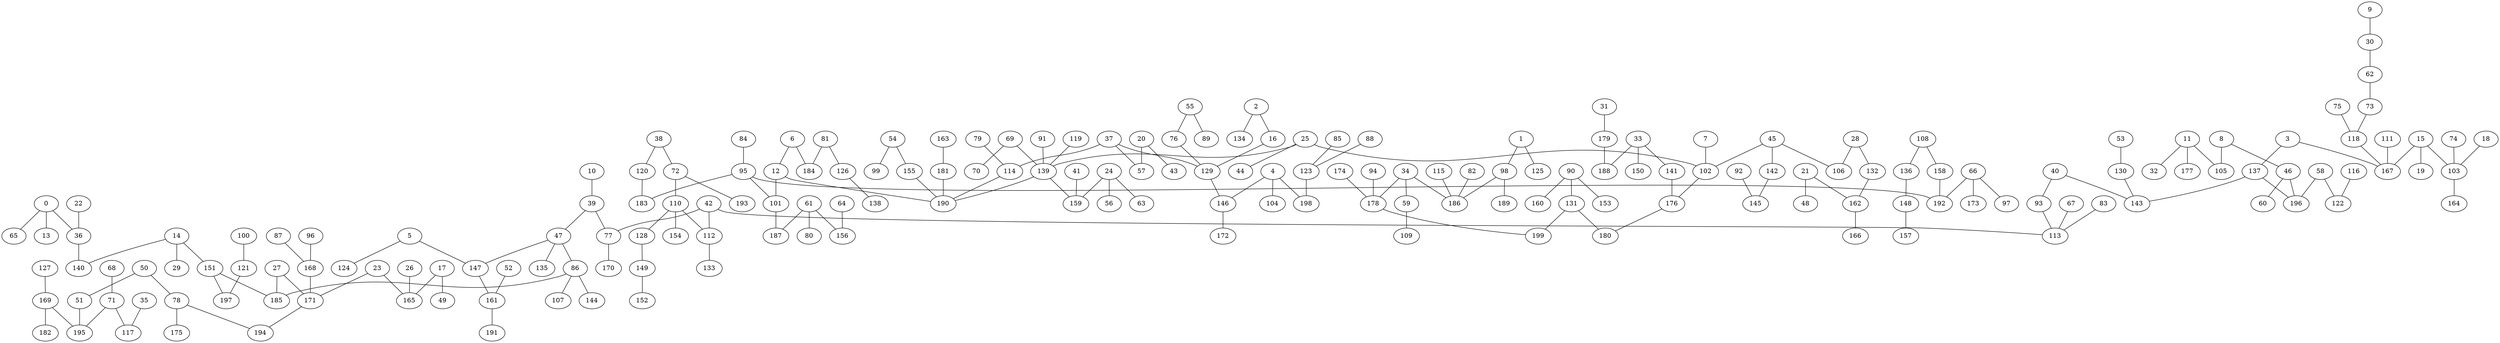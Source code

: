 graph {
0  [Label = "0 (0.00)"]
1  [Label = "1 (0.00)"]
2  [Label = "2 (0.00)"]
3  [Label = "3 (0.00)"]
4  [Label = "4 (0.00)"]
5  [Label = "5 (0.00)"]
6  [Label = "6 (0.00)"]
7  [Label = "7 (0.00)"]
8  [Label = "8 (0.00)"]
9  [Label = "9 (0.00)"]
10  [Label = "10 (0.00)"]
11  [Label = "11 (0.00)"]
12  [Label = "12 (0.00)"]
13  [Label = "13 (0.00)"]
14  [Label = "14 (0.00)"]
15  [Label = "15 (0.00)"]
16  [Label = "16 (0.00)"]
17  [Label = "17 (0.00)"]
18  [Label = "18 (0.00)"]
19  [Label = "19 (0.00)"]
20  [Label = "20 (0.00)"]
21  [Label = "21 (0.00)"]
22  [Label = "22 (0.00)"]
23  [Label = "23 (0.00)"]
24  [Label = "24 (0.00)"]
25  [Label = "25 (0.00)"]
26  [Label = "26 (0.00)"]
27  [Label = "27 (0.00)"]
28  [Label = "28 (0.00)"]
29  [Label = "29 (0.00)"]
30  [Label = "30 (0.00)"]
31  [Label = "31 (0.00)"]
32  [Label = "32 (0.00)"]
33  [Label = "33 (0.00)"]
34  [Label = "34 (0.00)"]
35  [Label = "35 (0.00)"]
36  [Label = "36 (0.00)"]
37  [Label = "37 (0.00)"]
38  [Label = "38 (0.00)"]
39  [Label = "39 (0.00)"]
40  [Label = "40 (0.00)"]
41  [Label = "41 (0.00)"]
42  [Label = "42 (0.00)"]
43  [Label = "43 (0.00)"]
44  [Label = "44 (0.00)"]
45  [Label = "45 (0.00)"]
46  [Label = "46 (0.00)"]
47  [Label = "47 (0.00)"]
48  [Label = "48 (0.00)"]
49  [Label = "49 (0.00)"]
50  [Label = "50 (0.00)"]
51  [Label = "51 (0.00)"]
52  [Label = "52 (0.00)"]
53  [Label = "53 (0.00)"]
54  [Label = "54 (0.00)"]
55  [Label = "55 (0.00)"]
56  [Label = "56 (0.00)"]
57  [Label = "57 (0.00)"]
58  [Label = "58 (0.00)"]
59  [Label = "59 (0.00)"]
60  [Label = "60 (0.00)"]
61  [Label = "61 (0.00)"]
62  [Label = "62 (0.00)"]
63  [Label = "63 (0.00)"]
64  [Label = "64 (0.00)"]
65  [Label = "65 (0.00)"]
66  [Label = "66 (0.00)"]
67  [Label = "67 (0.00)"]
68  [Label = "68 (0.00)"]
69  [Label = "69 (0.00)"]
70  [Label = "70 (0.00)"]
71  [Label = "71 (0.00)"]
72  [Label = "72 (0.00)"]
73  [Label = "73 (0.00)"]
74  [Label = "74 (0.00)"]
75  [Label = "75 (0.00)"]
76  [Label = "76 (0.00)"]
77  [Label = "77 (0.00)"]
78  [Label = "78 (0.00)"]
79  [Label = "79 (0.00)"]
80  [Label = "80 (0.00)"]
81  [Label = "81 (0.00)"]
82  [Label = "82 (0.00)"]
83  [Label = "83 (0.00)"]
84  [Label = "84 (0.00)"]
85  [Label = "85 (0.00)"]
86  [Label = "86 (0.00)"]
87  [Label = "87 (0.00)"]
88  [Label = "88 (0.00)"]
89  [Label = "89 (0.00)"]
90  [Label = "90 (0.00)"]
91  [Label = "91 (0.00)"]
92  [Label = "92 (0.00)"]
93  [Label = "93 (0.00)"]
94  [Label = "94 (0.00)"]
95  [Label = "95 (0.00)"]
96  [Label = "96 (0.00)"]
97  [Label = "97 (0.00)"]
98  [Label = "98 (0.00)"]
99  [Label = "99 (0.00)"]
100  [Label = "100 (0.00)"]
101  [Label = "101 (0.00)"]
102  [Label = "102 (0.00)"]
103  [Label = "103 (0.00)"]
104  [Label = "104 (0.00)"]
105  [Label = "105 (0.00)"]
106  [Label = "106 (0.00)"]
107  [Label = "107 (0.00)"]
108  [Label = "108 (0.00)"]
109  [Label = "109 (0.00)"]
110  [Label = "110 (0.00)"]
111  [Label = "111 (0.00)"]
112  [Label = "112 (0.00)"]
113  [Label = "113 (0.00)"]
114  [Label = "114 (0.00)"]
115  [Label = "115 (0.00)"]
116  [Label = "116 (0.00)"]
117  [Label = "117 (0.00)"]
118  [Label = "118 (0.00)"]
119  [Label = "119 (0.00)"]
120  [Label = "120 (0.00)"]
121  [Label = "121 (0.00)"]
122  [Label = "122 (0.00)"]
123  [Label = "123 (0.00)"]
124  [Label = "124 (0.00)"]
125  [Label = "125 (0.00)"]
126  [Label = "126 (0.00)"]
127  [Label = "127 (0.00)"]
128  [Label = "128 (0.00)"]
129  [Label = "129 (0.00)"]
130  [Label = "130 (0.00)"]
131  [Label = "131 (0.00)"]
132  [Label = "132 (0.00)"]
133  [Label = "133 (0.00)"]
134  [Label = "134 (0.00)"]
135  [Label = "135 (0.00)"]
136  [Label = "136 (0.00)"]
137  [Label = "137 (0.00)"]
138  [Label = "138 (0.00)"]
139  [Label = "139 (0.00)"]
140  [Label = "140 (0.00)"]
141  [Label = "141 (0.00)"]
142  [Label = "142 (0.00)"]
143  [Label = "143 (0.00)"]
144  [Label = "144 (0.00)"]
145  [Label = "145 (0.00)"]
146  [Label = "146 (0.00)"]
147  [Label = "147 (0.00)"]
148  [Label = "148 (0.00)"]
149  [Label = "149 (0.00)"]
150  [Label = "150 (0.00)"]
151  [Label = "151 (0.00)"]
152  [Label = "152 (0.00)"]
153  [Label = "153 (0.00)"]
154  [Label = "154 (0.00)"]
155  [Label = "155 (0.00)"]
156  [Label = "156 (0.00)"]
157  [Label = "157 (0.00)"]
158  [Label = "158 (0.00)"]
159  [Label = "159 (0.00)"]
160  [Label = "160 (0.00)"]
161  [Label = "161 (0.00)"]
162  [Label = "162 (0.00)"]
163  [Label = "163 (0.00)"]
164  [Label = "164 (0.00)"]
165  [Label = "165 (0.00)"]
166  [Label = "166 (0.00)"]
167  [Label = "167 (0.00)"]
168  [Label = "168 (0.00)"]
169  [Label = "169 (0.00)"]
170  [Label = "170 (0.00)"]
171  [Label = "171 (0.00)"]
172  [Label = "172 (0.00)"]
173  [Label = "173 (0.00)"]
174  [Label = "174 (0.00)"]
175  [Label = "175 (0.00)"]
176  [Label = "176 (0.00)"]
177  [Label = "177 (0.00)"]
178  [Label = "178 (0.00)"]
179  [Label = "179 (0.00)"]
180  [Label = "180 (0.00)"]
181  [Label = "181 (0.00)"]
182  [Label = "182 (0.00)"]
183  [Label = "183 (0.00)"]
184  [Label = "184 (0.00)"]
185  [Label = "185 (0.00)"]
186  [Label = "186 (0.00)"]
187  [Label = "187 (0.00)"]
188  [Label = "188 (0.00)"]
189  [Label = "189 (0.00)"]
190  [Label = "190 (0.00)"]
191  [Label = "191 (0.00)"]
192  [Label = "192 (0.00)"]
193  [Label = "193 (0.00)"]
194  [Label = "194 (0.00)"]
195  [Label = "195 (0.00)"]
196  [Label = "196 (0.00)"]
197  [Label = "197 (0.00)"]
198  [Label = "198 (0.00)"]
199  [Label = "199 (0.00)"]

0--13  [Label = "190.46"]
127--169  [Label = "119.75"]
66--97  [Label = "100.86"]
9--30  [Label = "97.49"]
162--166  [Label = "97.05"]
26--165  [Label = "93.32"]
168--171  [Label = "89.48"]
146--172  [Label = "87.64"]
92--145  [Label = "86.13"]
119--139  [Label = "81.48"]
81--184  [Label = "75.83"]
81--126  [Label = "71.25"]
126--138  [Label = "70.91"]
96--168  [Label = "70.89"]
142--145  [Label = "69.46"]
112--133  [Label = "67.58"]
91--139  [Label = "66.97"]
54--99  [Label = "66.35"]
130--143  [Label = "64.02"]
67--113  [Label = "62.97"]
1--125  [Label = "62.09"]
116--122  [Label = "61.25"]
17--49  [Label = "60.61"]
2--134  [Label = "60.38"]
23--165  [Label = "60.35"]
151--197  [Label = "59.28"]
66--173  [Label = "59.27"]
82--186  [Label = "59.00"]
76--129  [Label = "56.33"]
17--165  [Label = "56.30"]
158--192  [Label = "55.08"]
34--59  [Label = "53.24"]
149--152  [Label = "52.34"]
55--76  [Label = "52.26"]
5--124  [Label = "51.49"]
24--63  [Label = "49.51"]
141--176  [Label = "49.01"]
155--190  [Label = "48.78"]
90--160  [Label = "48.34"]
14--29  [Label = "46.69"]
108--158  [Label = "46.00"]
0--65  [Label = "45.97"]
78--175  [Label = "45.18"]
8--46  [Label = "44.95"]
2--16  [Label = "44.89"]
31--179  [Label = "44.84"]
11--105  [Label = "43.93"]
54--155  [Label = "42.00"]
46--196  [Label = "41.72"]
79--114  [Label = "41.61"]
161--191  [Label = "41.10"]
94--178  [Label = "41.05"]
37--57  [Label = "40.86"]
147--161  [Label = "40.64"]
84--95  [Label = "40.61"]
15--19  [Label = "40.48"]
98--186  [Label = "39.88"]
0--36  [Label = "39.02"]
61--80  [Label = "38.88"]
42--112  [Label = "38.84"]
74--103  [Label = "38.63"]
25--102  [Label = "38.44"]
61--156  [Label = "38.37"]
132--162  [Label = "38.26"]
68--71  [Label = "37.81"]
14--140  [Label = "37.44"]
163--181  [Label = "37.38"]
20--43  [Label = "36.85"]
103--164  [Label = "36.85"]
33--188  [Label = "36.76"]
61--187  [Label = "36.62"]
69--139  [Label = "36.32"]
27--185  [Label = "36.01"]
62--73  [Label = "35.61"]
15--167  [Label = "35.43"]
47--147  [Label = "35.32"]
131--180  [Label = "35.06"]
64--156  [Label = "33.17"]
176--180  [Label = "33.15"]
71--195  [Label = "33.01"]
4--146  [Label = "32.54"]
66--192  [Label = "31.96"]
3--137  [Label = "31.76"]
50--51  [Label = "31.62"]
151--185  [Label = "31.55"]
23--171  [Label = "30.56"]
40--143  [Label = "30.50"]
21--48  [Label = "29.50"]
39--47  [Label = "29.27"]
20--57  [Label = "29.15"]
71--117  [Label = "29.05"]
169--182  [Label = "28.78"]
88--123  [Label = "28.70"]
102--176  [Label = "28.59"]
41--159  [Label = "28.12"]
136--148  [Label = "27.03"]
59--109  [Label = "26.81"]
11--32  [Label = "26.22"]
73--118  [Label = "26.08"]
37--129  [Label = "25.47"]
38--120  [Label = "25.43"]
137--143  [Label = "25.08"]
93--113  [Label = "25.06"]
90--153  [Label = "24.99"]
28--106  [Label = "24.56"]
72--110  [Label = "24.43"]
47--86  [Label = "23.67"]
27--171  [Label = "23.58"]
139--159  [Label = "23.29"]
38--72  [Label = "23.19"]
131--199  [Label = "23.02"]
72--193  [Label = "22.95"]
11--177  [Label = "22.57"]
137--196  [Label = "22.22"]
25--139  [Label = "22.09"]
12--101  [Label = "21.47"]
6--184  [Label = "20.92"]
39--77  [Label = "20.90"]
108--136  [Label = "20.70"]
1--98  [Label = "20.39"]
111--167  [Label = "20.16"]
95--183  [Label = "19.76"]
85--123  [Label = "19.72"]
121--197  [Label = "19.69"]
129--146  [Label = "19.61"]
24--56  [Label = "19.28"]
15--103  [Label = "18.92"]
55--89  [Label = "18.89"]
8--105  [Label = "18.66"]
14--151  [Label = "18.50"]
53--130  [Label = "18.36"]
174--178  [Label = "18.01"]
3--167  [Label = "17.68"]
128--149  [Label = "17.30"]
181--190  [Label = "17.19"]
90--131  [Label = "16.80"]
86--107  [Label = "16.71"]
86--144  [Label = "15.96"]
36--140  [Label = "15.85"]
34--178  [Label = "15.62"]
28--132  [Label = "15.37"]
5--147  [Label = "15.05"]
18--103  [Label = "15.05"]
47--135  [Label = "14.83"]
33--141  [Label = "14.60"]
77--170  [Label = "14.51"]
42--77  [Label = "14.43"]
87--168  [Label = "14.09"]
75--118  [Label = "13.95"]
16--129  [Label = "13.70"]
83--113  [Label = "13.51"]
110--154  [Label = "12.79"]
6--12  [Label = "12.18"]
51--195  [Label = "12.03"]
100--121  [Label = "11.52"]
179--188  [Label = "11.21"]
4--198  [Label = "11.17"]
110--128  [Label = "11.02"]
45--142  [Label = "10.92"]
46--60  [Label = "10.91"]
12--190  [Label = "10.48"]
110--112  [Label = "10.23"]
22--36  [Label = "9.61"]
86--185  [Label = "9.45"]
118--167  [Label = "9.44"]
98--189  [Label = "9.40"]
114--190  [Label = "9.28"]
50--78  [Label = "9.27"]
7--102  [Label = "9.19"]
52--161  [Label = "9.01"]
171--194  [Label = "8.54"]
58--122  [Label = "8.22"]
21--162  [Label = "7.99"]
178--199  [Label = "7.89"]
95--101  [Label = "7.84"]
58--196  [Label = "7.68"]
148--157  [Label = "7.38"]
139--190  [Label = "7.32"]
25--44  [Label = "7.15"]
123--198  [Label = "6.74"]
45--106  [Label = "6.34"]
37--114  [Label = "6.34"]
45--102  [Label = "6.12"]
101--187  [Label = "6.00"]
33--150  [Label = "5.85"]
34--186  [Label = "5.52"]
10--39  [Label = "5.44"]
35--117  [Label = "5.23"]
78--194  [Label = "4.52"]
40--93  [Label = "4.30"]
30--62  [Label = "4.10"]
115--186  [Label = "3.98"]
120--183  [Label = "3.50"]
24--159  [Label = "3.33"]
4--104  [Label = "2.38"]
42--113  [Label = "2.12"]
69--70  [Label = "1.38"]
95--192  [Label = "1.32"]
169--195  [Label = "1.01"]
}
